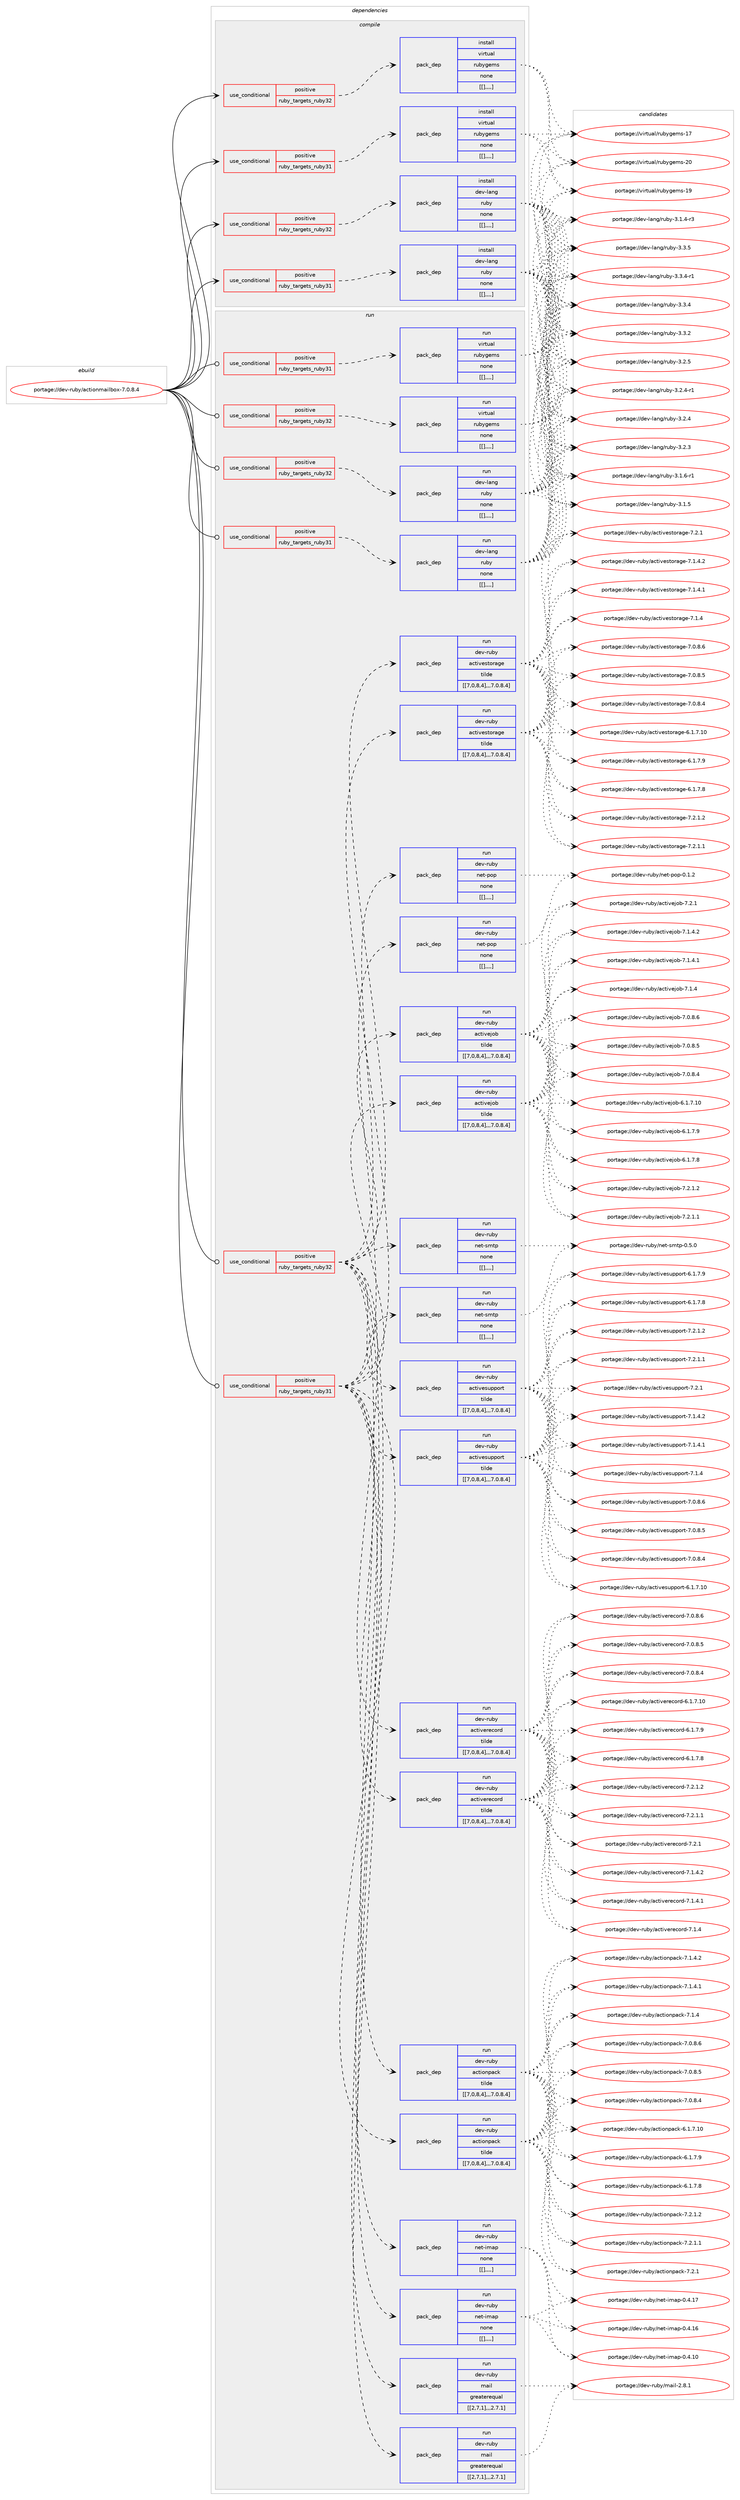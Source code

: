 digraph prolog {

# *************
# Graph options
# *************

newrank=true;
concentrate=true;
compound=true;
graph [rankdir=LR,fontname=Helvetica,fontsize=10,ranksep=1.5];#, ranksep=2.5, nodesep=0.2];
edge  [arrowhead=vee];
node  [fontname=Helvetica,fontsize=10];

# **********
# The ebuild
# **********

subgraph cluster_leftcol {
color=gray;
label=<<i>ebuild</i>>;
id [label="portage://dev-ruby/actionmailbox-7.0.8.4", color=red, width=4, href="../dev-ruby/actionmailbox-7.0.8.4.svg"];
}

# ****************
# The dependencies
# ****************

subgraph cluster_midcol {
color=gray;
label=<<i>dependencies</i>>;
subgraph cluster_compile {
fillcolor="#eeeeee";
style=filled;
label=<<i>compile</i>>;
subgraph cond45942 {
dependency179767 [label=<<TABLE BORDER="0" CELLBORDER="1" CELLSPACING="0" CELLPADDING="4"><TR><TD ROWSPAN="3" CELLPADDING="10">use_conditional</TD></TR><TR><TD>positive</TD></TR><TR><TD>ruby_targets_ruby31</TD></TR></TABLE>>, shape=none, color=red];
subgraph pack132503 {
dependency179881 [label=<<TABLE BORDER="0" CELLBORDER="1" CELLSPACING="0" CELLPADDING="4" WIDTH="220"><TR><TD ROWSPAN="6" CELLPADDING="30">pack_dep</TD></TR><TR><TD WIDTH="110">install</TD></TR><TR><TD>dev-lang</TD></TR><TR><TD>ruby</TD></TR><TR><TD>none</TD></TR><TR><TD>[[],,,,]</TD></TR></TABLE>>, shape=none, color=blue];
}
dependency179767:e -> dependency179881:w [weight=20,style="dashed",arrowhead="vee"];
}
id:e -> dependency179767:w [weight=20,style="solid",arrowhead="vee"];
subgraph cond45987 {
dependency179886 [label=<<TABLE BORDER="0" CELLBORDER="1" CELLSPACING="0" CELLPADDING="4"><TR><TD ROWSPAN="3" CELLPADDING="10">use_conditional</TD></TR><TR><TD>positive</TD></TR><TR><TD>ruby_targets_ruby31</TD></TR></TABLE>>, shape=none, color=red];
subgraph pack132575 {
dependency179907 [label=<<TABLE BORDER="0" CELLBORDER="1" CELLSPACING="0" CELLPADDING="4" WIDTH="220"><TR><TD ROWSPAN="6" CELLPADDING="30">pack_dep</TD></TR><TR><TD WIDTH="110">install</TD></TR><TR><TD>virtual</TD></TR><TR><TD>rubygems</TD></TR><TR><TD>none</TD></TR><TR><TD>[[],,,,]</TD></TR></TABLE>>, shape=none, color=blue];
}
dependency179886:e -> dependency179907:w [weight=20,style="dashed",arrowhead="vee"];
}
id:e -> dependency179886:w [weight=20,style="solid",arrowhead="vee"];
subgraph cond45999 {
dependency179921 [label=<<TABLE BORDER="0" CELLBORDER="1" CELLSPACING="0" CELLPADDING="4"><TR><TD ROWSPAN="3" CELLPADDING="10">use_conditional</TD></TR><TR><TD>positive</TD></TR><TR><TD>ruby_targets_ruby32</TD></TR></TABLE>>, shape=none, color=red];
subgraph pack132618 {
dependency180010 [label=<<TABLE BORDER="0" CELLBORDER="1" CELLSPACING="0" CELLPADDING="4" WIDTH="220"><TR><TD ROWSPAN="6" CELLPADDING="30">pack_dep</TD></TR><TR><TD WIDTH="110">install</TD></TR><TR><TD>dev-lang</TD></TR><TR><TD>ruby</TD></TR><TR><TD>none</TD></TR><TR><TD>[[],,,,]</TD></TR></TABLE>>, shape=none, color=blue];
}
dependency179921:e -> dependency180010:w [weight=20,style="dashed",arrowhead="vee"];
}
id:e -> dependency179921:w [weight=20,style="solid",arrowhead="vee"];
subgraph cond46041 {
dependency180081 [label=<<TABLE BORDER="0" CELLBORDER="1" CELLSPACING="0" CELLPADDING="4"><TR><TD ROWSPAN="3" CELLPADDING="10">use_conditional</TD></TR><TR><TD>positive</TD></TR><TR><TD>ruby_targets_ruby32</TD></TR></TABLE>>, shape=none, color=red];
subgraph pack132689 {
dependency180085 [label=<<TABLE BORDER="0" CELLBORDER="1" CELLSPACING="0" CELLPADDING="4" WIDTH="220"><TR><TD ROWSPAN="6" CELLPADDING="30">pack_dep</TD></TR><TR><TD WIDTH="110">install</TD></TR><TR><TD>virtual</TD></TR><TR><TD>rubygems</TD></TR><TR><TD>none</TD></TR><TR><TD>[[],,,,]</TD></TR></TABLE>>, shape=none, color=blue];
}
dependency180081:e -> dependency180085:w [weight=20,style="dashed",arrowhead="vee"];
}
id:e -> dependency180081:w [weight=20,style="solid",arrowhead="vee"];
}
subgraph cluster_compileandrun {
fillcolor="#eeeeee";
style=filled;
label=<<i>compile and run</i>>;
}
subgraph cluster_run {
fillcolor="#eeeeee";
style=filled;
label=<<i>run</i>>;
subgraph cond46057 {
dependency180137 [label=<<TABLE BORDER="0" CELLBORDER="1" CELLSPACING="0" CELLPADDING="4"><TR><TD ROWSPAN="3" CELLPADDING="10">use_conditional</TD></TR><TR><TD>positive</TD></TR><TR><TD>ruby_targets_ruby31</TD></TR></TABLE>>, shape=none, color=red];
subgraph pack132733 {
dependency180184 [label=<<TABLE BORDER="0" CELLBORDER="1" CELLSPACING="0" CELLPADDING="4" WIDTH="220"><TR><TD ROWSPAN="6" CELLPADDING="30">pack_dep</TD></TR><TR><TD WIDTH="110">run</TD></TR><TR><TD>dev-lang</TD></TR><TR><TD>ruby</TD></TR><TR><TD>none</TD></TR><TR><TD>[[],,,,]</TD></TR></TABLE>>, shape=none, color=blue];
}
dependency180137:e -> dependency180184:w [weight=20,style="dashed",arrowhead="vee"];
}
id:e -> dependency180137:w [weight=20,style="solid",arrowhead="odot"];
subgraph cond46089 {
dependency180212 [label=<<TABLE BORDER="0" CELLBORDER="1" CELLSPACING="0" CELLPADDING="4"><TR><TD ROWSPAN="3" CELLPADDING="10">use_conditional</TD></TR><TR><TD>positive</TD></TR><TR><TD>ruby_targets_ruby31</TD></TR></TABLE>>, shape=none, color=red];
subgraph pack132782 {
dependency180213 [label=<<TABLE BORDER="0" CELLBORDER="1" CELLSPACING="0" CELLPADDING="4" WIDTH="220"><TR><TD ROWSPAN="6" CELLPADDING="30">pack_dep</TD></TR><TR><TD WIDTH="110">run</TD></TR><TR><TD>dev-ruby</TD></TR><TR><TD>actionpack</TD></TR><TR><TD>tilde</TD></TR><TR><TD>[[7,0,8,4],,,7.0.8.4]</TD></TR></TABLE>>, shape=none, color=blue];
}
dependency180212:e -> dependency180213:w [weight=20,style="dashed",arrowhead="vee"];
subgraph pack132786 {
dependency180252 [label=<<TABLE BORDER="0" CELLBORDER="1" CELLSPACING="0" CELLPADDING="4" WIDTH="220"><TR><TD ROWSPAN="6" CELLPADDING="30">pack_dep</TD></TR><TR><TD WIDTH="110">run</TD></TR><TR><TD>dev-ruby</TD></TR><TR><TD>activejob</TD></TR><TR><TD>tilde</TD></TR><TR><TD>[[7,0,8,4],,,7.0.8.4]</TD></TR></TABLE>>, shape=none, color=blue];
}
dependency180212:e -> dependency180252:w [weight=20,style="dashed",arrowhead="vee"];
subgraph pack132816 {
dependency180258 [label=<<TABLE BORDER="0" CELLBORDER="1" CELLSPACING="0" CELLPADDING="4" WIDTH="220"><TR><TD ROWSPAN="6" CELLPADDING="30">pack_dep</TD></TR><TR><TD WIDTH="110">run</TD></TR><TR><TD>dev-ruby</TD></TR><TR><TD>activerecord</TD></TR><TR><TD>tilde</TD></TR><TR><TD>[[7,0,8,4],,,7.0.8.4]</TD></TR></TABLE>>, shape=none, color=blue];
}
dependency180212:e -> dependency180258:w [weight=20,style="dashed",arrowhead="vee"];
subgraph pack132821 {
dependency180265 [label=<<TABLE BORDER="0" CELLBORDER="1" CELLSPACING="0" CELLPADDING="4" WIDTH="220"><TR><TD ROWSPAN="6" CELLPADDING="30">pack_dep</TD></TR><TR><TD WIDTH="110">run</TD></TR><TR><TD>dev-ruby</TD></TR><TR><TD>activestorage</TD></TR><TR><TD>tilde</TD></TR><TR><TD>[[7,0,8,4],,,7.0.8.4]</TD></TR></TABLE>>, shape=none, color=blue];
}
dependency180212:e -> dependency180265:w [weight=20,style="dashed",arrowhead="vee"];
subgraph pack132861 {
dependency180331 [label=<<TABLE BORDER="0" CELLBORDER="1" CELLSPACING="0" CELLPADDING="4" WIDTH="220"><TR><TD ROWSPAN="6" CELLPADDING="30">pack_dep</TD></TR><TR><TD WIDTH="110">run</TD></TR><TR><TD>dev-ruby</TD></TR><TR><TD>activesupport</TD></TR><TR><TD>tilde</TD></TR><TR><TD>[[7,0,8,4],,,7.0.8.4]</TD></TR></TABLE>>, shape=none, color=blue];
}
dependency180212:e -> dependency180331:w [weight=20,style="dashed",arrowhead="vee"];
subgraph pack132888 {
dependency180389 [label=<<TABLE BORDER="0" CELLBORDER="1" CELLSPACING="0" CELLPADDING="4" WIDTH="220"><TR><TD ROWSPAN="6" CELLPADDING="30">pack_dep</TD></TR><TR><TD WIDTH="110">run</TD></TR><TR><TD>dev-ruby</TD></TR><TR><TD>mail</TD></TR><TR><TD>greaterequal</TD></TR><TR><TD>[[2,7,1],,,2.7.1]</TD></TR></TABLE>>, shape=none, color=blue];
}
dependency180212:e -> dependency180389:w [weight=20,style="dashed",arrowhead="vee"];
subgraph pack132927 {
dependency180449 [label=<<TABLE BORDER="0" CELLBORDER="1" CELLSPACING="0" CELLPADDING="4" WIDTH="220"><TR><TD ROWSPAN="6" CELLPADDING="30">pack_dep</TD></TR><TR><TD WIDTH="110">run</TD></TR><TR><TD>dev-ruby</TD></TR><TR><TD>net-imap</TD></TR><TR><TD>none</TD></TR><TR><TD>[[],,,,]</TD></TR></TABLE>>, shape=none, color=blue];
}
dependency180212:e -> dependency180449:w [weight=20,style="dashed",arrowhead="vee"];
subgraph pack132969 {
dependency180453 [label=<<TABLE BORDER="0" CELLBORDER="1" CELLSPACING="0" CELLPADDING="4" WIDTH="220"><TR><TD ROWSPAN="6" CELLPADDING="30">pack_dep</TD></TR><TR><TD WIDTH="110">run</TD></TR><TR><TD>dev-ruby</TD></TR><TR><TD>net-pop</TD></TR><TR><TD>none</TD></TR><TR><TD>[[],,,,]</TD></TR></TABLE>>, shape=none, color=blue];
}
dependency180212:e -> dependency180453:w [weight=20,style="dashed",arrowhead="vee"];
subgraph pack133001 {
dependency180510 [label=<<TABLE BORDER="0" CELLBORDER="1" CELLSPACING="0" CELLPADDING="4" WIDTH="220"><TR><TD ROWSPAN="6" CELLPADDING="30">pack_dep</TD></TR><TR><TD WIDTH="110">run</TD></TR><TR><TD>dev-ruby</TD></TR><TR><TD>net-smtp</TD></TR><TR><TD>none</TD></TR><TR><TD>[[],,,,]</TD></TR></TABLE>>, shape=none, color=blue];
}
dependency180212:e -> dependency180510:w [weight=20,style="dashed",arrowhead="vee"];
}
id:e -> dependency180212:w [weight=20,style="solid",arrowhead="odot"];
subgraph cond46178 {
dependency180556 [label=<<TABLE BORDER="0" CELLBORDER="1" CELLSPACING="0" CELLPADDING="4"><TR><TD ROWSPAN="3" CELLPADDING="10">use_conditional</TD></TR><TR><TD>positive</TD></TR><TR><TD>ruby_targets_ruby31</TD></TR></TABLE>>, shape=none, color=red];
subgraph pack133044 {
dependency180641 [label=<<TABLE BORDER="0" CELLBORDER="1" CELLSPACING="0" CELLPADDING="4" WIDTH="220"><TR><TD ROWSPAN="6" CELLPADDING="30">pack_dep</TD></TR><TR><TD WIDTH="110">run</TD></TR><TR><TD>virtual</TD></TR><TR><TD>rubygems</TD></TR><TR><TD>none</TD></TR><TR><TD>[[],,,,]</TD></TR></TABLE>>, shape=none, color=blue];
}
dependency180556:e -> dependency180641:w [weight=20,style="dashed",arrowhead="vee"];
}
id:e -> dependency180556:w [weight=20,style="solid",arrowhead="odot"];
subgraph cond46209 {
dependency180671 [label=<<TABLE BORDER="0" CELLBORDER="1" CELLSPACING="0" CELLPADDING="4"><TR><TD ROWSPAN="3" CELLPADDING="10">use_conditional</TD></TR><TR><TD>positive</TD></TR><TR><TD>ruby_targets_ruby32</TD></TR></TABLE>>, shape=none, color=red];
subgraph pack133132 {
dependency180696 [label=<<TABLE BORDER="0" CELLBORDER="1" CELLSPACING="0" CELLPADDING="4" WIDTH="220"><TR><TD ROWSPAN="6" CELLPADDING="30">pack_dep</TD></TR><TR><TD WIDTH="110">run</TD></TR><TR><TD>dev-lang</TD></TR><TR><TD>ruby</TD></TR><TR><TD>none</TD></TR><TR><TD>[[],,,,]</TD></TR></TABLE>>, shape=none, color=blue];
}
dependency180671:e -> dependency180696:w [weight=20,style="dashed",arrowhead="vee"];
}
id:e -> dependency180671:w [weight=20,style="solid",arrowhead="odot"];
subgraph cond46229 {
dependency180704 [label=<<TABLE BORDER="0" CELLBORDER="1" CELLSPACING="0" CELLPADDING="4"><TR><TD ROWSPAN="3" CELLPADDING="10">use_conditional</TD></TR><TR><TD>positive</TD></TR><TR><TD>ruby_targets_ruby32</TD></TR></TABLE>>, shape=none, color=red];
subgraph pack133150 {
dependency180779 [label=<<TABLE BORDER="0" CELLBORDER="1" CELLSPACING="0" CELLPADDING="4" WIDTH="220"><TR><TD ROWSPAN="6" CELLPADDING="30">pack_dep</TD></TR><TR><TD WIDTH="110">run</TD></TR><TR><TD>dev-ruby</TD></TR><TR><TD>actionpack</TD></TR><TR><TD>tilde</TD></TR><TR><TD>[[7,0,8,4],,,7.0.8.4]</TD></TR></TABLE>>, shape=none, color=blue];
}
dependency180704:e -> dependency180779:w [weight=20,style="dashed",arrowhead="vee"];
subgraph pack133212 {
dependency180822 [label=<<TABLE BORDER="0" CELLBORDER="1" CELLSPACING="0" CELLPADDING="4" WIDTH="220"><TR><TD ROWSPAN="6" CELLPADDING="30">pack_dep</TD></TR><TR><TD WIDTH="110">run</TD></TR><TR><TD>dev-ruby</TD></TR><TR><TD>activejob</TD></TR><TR><TD>tilde</TD></TR><TR><TD>[[7,0,8,4],,,7.0.8.4]</TD></TR></TABLE>>, shape=none, color=blue];
}
dependency180704:e -> dependency180822:w [weight=20,style="dashed",arrowhead="vee"];
subgraph pack133230 {
dependency180908 [label=<<TABLE BORDER="0" CELLBORDER="1" CELLSPACING="0" CELLPADDING="4" WIDTH="220"><TR><TD ROWSPAN="6" CELLPADDING="30">pack_dep</TD></TR><TR><TD WIDTH="110">run</TD></TR><TR><TD>dev-ruby</TD></TR><TR><TD>activerecord</TD></TR><TR><TD>tilde</TD></TR><TR><TD>[[7,0,8,4],,,7.0.8.4]</TD></TR></TABLE>>, shape=none, color=blue];
}
dependency180704:e -> dependency180908:w [weight=20,style="dashed",arrowhead="vee"];
subgraph pack133299 {
dependency180954 [label=<<TABLE BORDER="0" CELLBORDER="1" CELLSPACING="0" CELLPADDING="4" WIDTH="220"><TR><TD ROWSPAN="6" CELLPADDING="30">pack_dep</TD></TR><TR><TD WIDTH="110">run</TD></TR><TR><TD>dev-ruby</TD></TR><TR><TD>activestorage</TD></TR><TR><TD>tilde</TD></TR><TR><TD>[[7,0,8,4],,,7.0.8.4]</TD></TR></TABLE>>, shape=none, color=blue];
}
dependency180704:e -> dependency180954:w [weight=20,style="dashed",arrowhead="vee"];
subgraph pack133329 {
dependency180974 [label=<<TABLE BORDER="0" CELLBORDER="1" CELLSPACING="0" CELLPADDING="4" WIDTH="220"><TR><TD ROWSPAN="6" CELLPADDING="30">pack_dep</TD></TR><TR><TD WIDTH="110">run</TD></TR><TR><TD>dev-ruby</TD></TR><TR><TD>activesupport</TD></TR><TR><TD>tilde</TD></TR><TR><TD>[[7,0,8,4],,,7.0.8.4]</TD></TR></TABLE>>, shape=none, color=blue];
}
dependency180704:e -> dependency180974:w [weight=20,style="dashed",arrowhead="vee"];
subgraph pack133332 {
dependency180996 [label=<<TABLE BORDER="0" CELLBORDER="1" CELLSPACING="0" CELLPADDING="4" WIDTH="220"><TR><TD ROWSPAN="6" CELLPADDING="30">pack_dep</TD></TR><TR><TD WIDTH="110">run</TD></TR><TR><TD>dev-ruby</TD></TR><TR><TD>mail</TD></TR><TR><TD>greaterequal</TD></TR><TR><TD>[[2,7,1],,,2.7.1]</TD></TR></TABLE>>, shape=none, color=blue];
}
dependency180704:e -> dependency180996:w [weight=20,style="dashed",arrowhead="vee"];
subgraph pack133346 {
dependency181020 [label=<<TABLE BORDER="0" CELLBORDER="1" CELLSPACING="0" CELLPADDING="4" WIDTH="220"><TR><TD ROWSPAN="6" CELLPADDING="30">pack_dep</TD></TR><TR><TD WIDTH="110">run</TD></TR><TR><TD>dev-ruby</TD></TR><TR><TD>net-imap</TD></TR><TR><TD>none</TD></TR><TR><TD>[[],,,,]</TD></TR></TABLE>>, shape=none, color=blue];
}
dependency180704:e -> dependency181020:w [weight=20,style="dashed",arrowhead="vee"];
subgraph pack133404 {
dependency181129 [label=<<TABLE BORDER="0" CELLBORDER="1" CELLSPACING="0" CELLPADDING="4" WIDTH="220"><TR><TD ROWSPAN="6" CELLPADDING="30">pack_dep</TD></TR><TR><TD WIDTH="110">run</TD></TR><TR><TD>dev-ruby</TD></TR><TR><TD>net-pop</TD></TR><TR><TD>none</TD></TR><TR><TD>[[],,,,]</TD></TR></TABLE>>, shape=none, color=blue];
}
dependency180704:e -> dependency181129:w [weight=20,style="dashed",arrowhead="vee"];
subgraph pack133466 {
dependency181244 [label=<<TABLE BORDER="0" CELLBORDER="1" CELLSPACING="0" CELLPADDING="4" WIDTH="220"><TR><TD ROWSPAN="6" CELLPADDING="30">pack_dep</TD></TR><TR><TD WIDTH="110">run</TD></TR><TR><TD>dev-ruby</TD></TR><TR><TD>net-smtp</TD></TR><TR><TD>none</TD></TR><TR><TD>[[],,,,]</TD></TR></TABLE>>, shape=none, color=blue];
}
dependency180704:e -> dependency181244:w [weight=20,style="dashed",arrowhead="vee"];
}
id:e -> dependency180704:w [weight=20,style="solid",arrowhead="odot"];
subgraph cond46387 {
dependency181313 [label=<<TABLE BORDER="0" CELLBORDER="1" CELLSPACING="0" CELLPADDING="4"><TR><TD ROWSPAN="3" CELLPADDING="10">use_conditional</TD></TR><TR><TD>positive</TD></TR><TR><TD>ruby_targets_ruby32</TD></TR></TABLE>>, shape=none, color=red];
subgraph pack133573 {
dependency181380 [label=<<TABLE BORDER="0" CELLBORDER="1" CELLSPACING="0" CELLPADDING="4" WIDTH="220"><TR><TD ROWSPAN="6" CELLPADDING="30">pack_dep</TD></TR><TR><TD WIDTH="110">run</TD></TR><TR><TD>virtual</TD></TR><TR><TD>rubygems</TD></TR><TR><TD>none</TD></TR><TR><TD>[[],,,,]</TD></TR></TABLE>>, shape=none, color=blue];
}
dependency181313:e -> dependency181380:w [weight=20,style="dashed",arrowhead="vee"];
}
id:e -> dependency181313:w [weight=20,style="solid",arrowhead="odot"];
}
}

# **************
# The candidates
# **************

subgraph cluster_choices {
rank=same;
color=gray;
label=<<i>candidates</i>>;

subgraph choice132348 {
color=black;
nodesep=1;
choice10010111845108971101034711411798121455146514653 [label="portage://dev-lang/ruby-3.3.5", color=red, width=4,href="../dev-lang/ruby-3.3.5.svg"];
choice100101118451089711010347114117981214551465146524511449 [label="portage://dev-lang/ruby-3.3.4-r1", color=red, width=4,href="../dev-lang/ruby-3.3.4-r1.svg"];
choice10010111845108971101034711411798121455146514652 [label="portage://dev-lang/ruby-3.3.4", color=red, width=4,href="../dev-lang/ruby-3.3.4.svg"];
choice10010111845108971101034711411798121455146514650 [label="portage://dev-lang/ruby-3.3.2", color=red, width=4,href="../dev-lang/ruby-3.3.2.svg"];
choice10010111845108971101034711411798121455146504653 [label="portage://dev-lang/ruby-3.2.5", color=red, width=4,href="../dev-lang/ruby-3.2.5.svg"];
choice100101118451089711010347114117981214551465046524511449 [label="portage://dev-lang/ruby-3.2.4-r1", color=red, width=4,href="../dev-lang/ruby-3.2.4-r1.svg"];
choice10010111845108971101034711411798121455146504652 [label="portage://dev-lang/ruby-3.2.4", color=red, width=4,href="../dev-lang/ruby-3.2.4.svg"];
choice10010111845108971101034711411798121455146504651 [label="portage://dev-lang/ruby-3.2.3", color=red, width=4,href="../dev-lang/ruby-3.2.3.svg"];
choice100101118451089711010347114117981214551464946544511449 [label="portage://dev-lang/ruby-3.1.6-r1", color=red, width=4,href="../dev-lang/ruby-3.1.6-r1.svg"];
choice10010111845108971101034711411798121455146494653 [label="portage://dev-lang/ruby-3.1.5", color=red, width=4,href="../dev-lang/ruby-3.1.5.svg"];
choice100101118451089711010347114117981214551464946524511451 [label="portage://dev-lang/ruby-3.1.4-r3", color=red, width=4,href="../dev-lang/ruby-3.1.4-r3.svg"];
dependency179881:e -> choice10010111845108971101034711411798121455146514653:w [style=dotted,weight="100"];
dependency179881:e -> choice100101118451089711010347114117981214551465146524511449:w [style=dotted,weight="100"];
dependency179881:e -> choice10010111845108971101034711411798121455146514652:w [style=dotted,weight="100"];
dependency179881:e -> choice10010111845108971101034711411798121455146514650:w [style=dotted,weight="100"];
dependency179881:e -> choice10010111845108971101034711411798121455146504653:w [style=dotted,weight="100"];
dependency179881:e -> choice100101118451089711010347114117981214551465046524511449:w [style=dotted,weight="100"];
dependency179881:e -> choice10010111845108971101034711411798121455146504652:w [style=dotted,weight="100"];
dependency179881:e -> choice10010111845108971101034711411798121455146504651:w [style=dotted,weight="100"];
dependency179881:e -> choice100101118451089711010347114117981214551464946544511449:w [style=dotted,weight="100"];
dependency179881:e -> choice10010111845108971101034711411798121455146494653:w [style=dotted,weight="100"];
dependency179881:e -> choice100101118451089711010347114117981214551464946524511451:w [style=dotted,weight="100"];
}
subgraph choice132408 {
color=black;
nodesep=1;
choice118105114116117971084711411798121103101109115455048 [label="portage://virtual/rubygems-20", color=red, width=4,href="../virtual/rubygems-20.svg"];
choice118105114116117971084711411798121103101109115454957 [label="portage://virtual/rubygems-19", color=red, width=4,href="../virtual/rubygems-19.svg"];
choice118105114116117971084711411798121103101109115454955 [label="portage://virtual/rubygems-17", color=red, width=4,href="../virtual/rubygems-17.svg"];
dependency179907:e -> choice118105114116117971084711411798121103101109115455048:w [style=dotted,weight="100"];
dependency179907:e -> choice118105114116117971084711411798121103101109115454957:w [style=dotted,weight="100"];
dependency179907:e -> choice118105114116117971084711411798121103101109115454955:w [style=dotted,weight="100"];
}
subgraph choice132445 {
color=black;
nodesep=1;
choice10010111845108971101034711411798121455146514653 [label="portage://dev-lang/ruby-3.3.5", color=red, width=4,href="../dev-lang/ruby-3.3.5.svg"];
choice100101118451089711010347114117981214551465146524511449 [label="portage://dev-lang/ruby-3.3.4-r1", color=red, width=4,href="../dev-lang/ruby-3.3.4-r1.svg"];
choice10010111845108971101034711411798121455146514652 [label="portage://dev-lang/ruby-3.3.4", color=red, width=4,href="../dev-lang/ruby-3.3.4.svg"];
choice10010111845108971101034711411798121455146514650 [label="portage://dev-lang/ruby-3.3.2", color=red, width=4,href="../dev-lang/ruby-3.3.2.svg"];
choice10010111845108971101034711411798121455146504653 [label="portage://dev-lang/ruby-3.2.5", color=red, width=4,href="../dev-lang/ruby-3.2.5.svg"];
choice100101118451089711010347114117981214551465046524511449 [label="portage://dev-lang/ruby-3.2.4-r1", color=red, width=4,href="../dev-lang/ruby-3.2.4-r1.svg"];
choice10010111845108971101034711411798121455146504652 [label="portage://dev-lang/ruby-3.2.4", color=red, width=4,href="../dev-lang/ruby-3.2.4.svg"];
choice10010111845108971101034711411798121455146504651 [label="portage://dev-lang/ruby-3.2.3", color=red, width=4,href="../dev-lang/ruby-3.2.3.svg"];
choice100101118451089711010347114117981214551464946544511449 [label="portage://dev-lang/ruby-3.1.6-r1", color=red, width=4,href="../dev-lang/ruby-3.1.6-r1.svg"];
choice10010111845108971101034711411798121455146494653 [label="portage://dev-lang/ruby-3.1.5", color=red, width=4,href="../dev-lang/ruby-3.1.5.svg"];
choice100101118451089711010347114117981214551464946524511451 [label="portage://dev-lang/ruby-3.1.4-r3", color=red, width=4,href="../dev-lang/ruby-3.1.4-r3.svg"];
dependency180010:e -> choice10010111845108971101034711411798121455146514653:w [style=dotted,weight="100"];
dependency180010:e -> choice100101118451089711010347114117981214551465146524511449:w [style=dotted,weight="100"];
dependency180010:e -> choice10010111845108971101034711411798121455146514652:w [style=dotted,weight="100"];
dependency180010:e -> choice10010111845108971101034711411798121455146514650:w [style=dotted,weight="100"];
dependency180010:e -> choice10010111845108971101034711411798121455146504653:w [style=dotted,weight="100"];
dependency180010:e -> choice100101118451089711010347114117981214551465046524511449:w [style=dotted,weight="100"];
dependency180010:e -> choice10010111845108971101034711411798121455146504652:w [style=dotted,weight="100"];
dependency180010:e -> choice10010111845108971101034711411798121455146504651:w [style=dotted,weight="100"];
dependency180010:e -> choice100101118451089711010347114117981214551464946544511449:w [style=dotted,weight="100"];
dependency180010:e -> choice10010111845108971101034711411798121455146494653:w [style=dotted,weight="100"];
dependency180010:e -> choice100101118451089711010347114117981214551464946524511451:w [style=dotted,weight="100"];
}
subgraph choice132459 {
color=black;
nodesep=1;
choice118105114116117971084711411798121103101109115455048 [label="portage://virtual/rubygems-20", color=red, width=4,href="../virtual/rubygems-20.svg"];
choice118105114116117971084711411798121103101109115454957 [label="portage://virtual/rubygems-19", color=red, width=4,href="../virtual/rubygems-19.svg"];
choice118105114116117971084711411798121103101109115454955 [label="portage://virtual/rubygems-17", color=red, width=4,href="../virtual/rubygems-17.svg"];
dependency180085:e -> choice118105114116117971084711411798121103101109115455048:w [style=dotted,weight="100"];
dependency180085:e -> choice118105114116117971084711411798121103101109115454957:w [style=dotted,weight="100"];
dependency180085:e -> choice118105114116117971084711411798121103101109115454955:w [style=dotted,weight="100"];
}
subgraph choice132468 {
color=black;
nodesep=1;
choice10010111845108971101034711411798121455146514653 [label="portage://dev-lang/ruby-3.3.5", color=red, width=4,href="../dev-lang/ruby-3.3.5.svg"];
choice100101118451089711010347114117981214551465146524511449 [label="portage://dev-lang/ruby-3.3.4-r1", color=red, width=4,href="../dev-lang/ruby-3.3.4-r1.svg"];
choice10010111845108971101034711411798121455146514652 [label="portage://dev-lang/ruby-3.3.4", color=red, width=4,href="../dev-lang/ruby-3.3.4.svg"];
choice10010111845108971101034711411798121455146514650 [label="portage://dev-lang/ruby-3.3.2", color=red, width=4,href="../dev-lang/ruby-3.3.2.svg"];
choice10010111845108971101034711411798121455146504653 [label="portage://dev-lang/ruby-3.2.5", color=red, width=4,href="../dev-lang/ruby-3.2.5.svg"];
choice100101118451089711010347114117981214551465046524511449 [label="portage://dev-lang/ruby-3.2.4-r1", color=red, width=4,href="../dev-lang/ruby-3.2.4-r1.svg"];
choice10010111845108971101034711411798121455146504652 [label="portage://dev-lang/ruby-3.2.4", color=red, width=4,href="../dev-lang/ruby-3.2.4.svg"];
choice10010111845108971101034711411798121455146504651 [label="portage://dev-lang/ruby-3.2.3", color=red, width=4,href="../dev-lang/ruby-3.2.3.svg"];
choice100101118451089711010347114117981214551464946544511449 [label="portage://dev-lang/ruby-3.1.6-r1", color=red, width=4,href="../dev-lang/ruby-3.1.6-r1.svg"];
choice10010111845108971101034711411798121455146494653 [label="portage://dev-lang/ruby-3.1.5", color=red, width=4,href="../dev-lang/ruby-3.1.5.svg"];
choice100101118451089711010347114117981214551464946524511451 [label="portage://dev-lang/ruby-3.1.4-r3", color=red, width=4,href="../dev-lang/ruby-3.1.4-r3.svg"];
dependency180184:e -> choice10010111845108971101034711411798121455146514653:w [style=dotted,weight="100"];
dependency180184:e -> choice100101118451089711010347114117981214551465146524511449:w [style=dotted,weight="100"];
dependency180184:e -> choice10010111845108971101034711411798121455146514652:w [style=dotted,weight="100"];
dependency180184:e -> choice10010111845108971101034711411798121455146514650:w [style=dotted,weight="100"];
dependency180184:e -> choice10010111845108971101034711411798121455146504653:w [style=dotted,weight="100"];
dependency180184:e -> choice100101118451089711010347114117981214551465046524511449:w [style=dotted,weight="100"];
dependency180184:e -> choice10010111845108971101034711411798121455146504652:w [style=dotted,weight="100"];
dependency180184:e -> choice10010111845108971101034711411798121455146504651:w [style=dotted,weight="100"];
dependency180184:e -> choice100101118451089711010347114117981214551464946544511449:w [style=dotted,weight="100"];
dependency180184:e -> choice10010111845108971101034711411798121455146494653:w [style=dotted,weight="100"];
dependency180184:e -> choice100101118451089711010347114117981214551464946524511451:w [style=dotted,weight="100"];
}
subgraph choice132474 {
color=black;
nodesep=1;
choice100101118451141179812147979911610511111011297991074555465046494650 [label="portage://dev-ruby/actionpack-7.2.1.2", color=red, width=4,href="../dev-ruby/actionpack-7.2.1.2.svg"];
choice100101118451141179812147979911610511111011297991074555465046494649 [label="portage://dev-ruby/actionpack-7.2.1.1", color=red, width=4,href="../dev-ruby/actionpack-7.2.1.1.svg"];
choice10010111845114117981214797991161051111101129799107455546504649 [label="portage://dev-ruby/actionpack-7.2.1", color=red, width=4,href="../dev-ruby/actionpack-7.2.1.svg"];
choice100101118451141179812147979911610511111011297991074555464946524650 [label="portage://dev-ruby/actionpack-7.1.4.2", color=red, width=4,href="../dev-ruby/actionpack-7.1.4.2.svg"];
choice100101118451141179812147979911610511111011297991074555464946524649 [label="portage://dev-ruby/actionpack-7.1.4.1", color=red, width=4,href="../dev-ruby/actionpack-7.1.4.1.svg"];
choice10010111845114117981214797991161051111101129799107455546494652 [label="portage://dev-ruby/actionpack-7.1.4", color=red, width=4,href="../dev-ruby/actionpack-7.1.4.svg"];
choice100101118451141179812147979911610511111011297991074555464846564654 [label="portage://dev-ruby/actionpack-7.0.8.6", color=red, width=4,href="../dev-ruby/actionpack-7.0.8.6.svg"];
choice100101118451141179812147979911610511111011297991074555464846564653 [label="portage://dev-ruby/actionpack-7.0.8.5", color=red, width=4,href="../dev-ruby/actionpack-7.0.8.5.svg"];
choice100101118451141179812147979911610511111011297991074555464846564652 [label="portage://dev-ruby/actionpack-7.0.8.4", color=red, width=4,href="../dev-ruby/actionpack-7.0.8.4.svg"];
choice10010111845114117981214797991161051111101129799107455446494655464948 [label="portage://dev-ruby/actionpack-6.1.7.10", color=red, width=4,href="../dev-ruby/actionpack-6.1.7.10.svg"];
choice100101118451141179812147979911610511111011297991074554464946554657 [label="portage://dev-ruby/actionpack-6.1.7.9", color=red, width=4,href="../dev-ruby/actionpack-6.1.7.9.svg"];
choice100101118451141179812147979911610511111011297991074554464946554656 [label="portage://dev-ruby/actionpack-6.1.7.8", color=red, width=4,href="../dev-ruby/actionpack-6.1.7.8.svg"];
dependency180213:e -> choice100101118451141179812147979911610511111011297991074555465046494650:w [style=dotted,weight="100"];
dependency180213:e -> choice100101118451141179812147979911610511111011297991074555465046494649:w [style=dotted,weight="100"];
dependency180213:e -> choice10010111845114117981214797991161051111101129799107455546504649:w [style=dotted,weight="100"];
dependency180213:e -> choice100101118451141179812147979911610511111011297991074555464946524650:w [style=dotted,weight="100"];
dependency180213:e -> choice100101118451141179812147979911610511111011297991074555464946524649:w [style=dotted,weight="100"];
dependency180213:e -> choice10010111845114117981214797991161051111101129799107455546494652:w [style=dotted,weight="100"];
dependency180213:e -> choice100101118451141179812147979911610511111011297991074555464846564654:w [style=dotted,weight="100"];
dependency180213:e -> choice100101118451141179812147979911610511111011297991074555464846564653:w [style=dotted,weight="100"];
dependency180213:e -> choice100101118451141179812147979911610511111011297991074555464846564652:w [style=dotted,weight="100"];
dependency180213:e -> choice10010111845114117981214797991161051111101129799107455446494655464948:w [style=dotted,weight="100"];
dependency180213:e -> choice100101118451141179812147979911610511111011297991074554464946554657:w [style=dotted,weight="100"];
dependency180213:e -> choice100101118451141179812147979911610511111011297991074554464946554656:w [style=dotted,weight="100"];
}
subgraph choice132478 {
color=black;
nodesep=1;
choice1001011184511411798121479799116105118101106111984555465046494650 [label="portage://dev-ruby/activejob-7.2.1.2", color=red, width=4,href="../dev-ruby/activejob-7.2.1.2.svg"];
choice1001011184511411798121479799116105118101106111984555465046494649 [label="portage://dev-ruby/activejob-7.2.1.1", color=red, width=4,href="../dev-ruby/activejob-7.2.1.1.svg"];
choice100101118451141179812147979911610511810110611198455546504649 [label="portage://dev-ruby/activejob-7.2.1", color=red, width=4,href="../dev-ruby/activejob-7.2.1.svg"];
choice1001011184511411798121479799116105118101106111984555464946524650 [label="portage://dev-ruby/activejob-7.1.4.2", color=red, width=4,href="../dev-ruby/activejob-7.1.4.2.svg"];
choice1001011184511411798121479799116105118101106111984555464946524649 [label="portage://dev-ruby/activejob-7.1.4.1", color=red, width=4,href="../dev-ruby/activejob-7.1.4.1.svg"];
choice100101118451141179812147979911610511810110611198455546494652 [label="portage://dev-ruby/activejob-7.1.4", color=red, width=4,href="../dev-ruby/activejob-7.1.4.svg"];
choice1001011184511411798121479799116105118101106111984555464846564654 [label="portage://dev-ruby/activejob-7.0.8.6", color=red, width=4,href="../dev-ruby/activejob-7.0.8.6.svg"];
choice1001011184511411798121479799116105118101106111984555464846564653 [label="portage://dev-ruby/activejob-7.0.8.5", color=red, width=4,href="../dev-ruby/activejob-7.0.8.5.svg"];
choice1001011184511411798121479799116105118101106111984555464846564652 [label="portage://dev-ruby/activejob-7.0.8.4", color=red, width=4,href="../dev-ruby/activejob-7.0.8.4.svg"];
choice100101118451141179812147979911610511810110611198455446494655464948 [label="portage://dev-ruby/activejob-6.1.7.10", color=red, width=4,href="../dev-ruby/activejob-6.1.7.10.svg"];
choice1001011184511411798121479799116105118101106111984554464946554657 [label="portage://dev-ruby/activejob-6.1.7.9", color=red, width=4,href="../dev-ruby/activejob-6.1.7.9.svg"];
choice1001011184511411798121479799116105118101106111984554464946554656 [label="portage://dev-ruby/activejob-6.1.7.8", color=red, width=4,href="../dev-ruby/activejob-6.1.7.8.svg"];
dependency180252:e -> choice1001011184511411798121479799116105118101106111984555465046494650:w [style=dotted,weight="100"];
dependency180252:e -> choice1001011184511411798121479799116105118101106111984555465046494649:w [style=dotted,weight="100"];
dependency180252:e -> choice100101118451141179812147979911610511810110611198455546504649:w [style=dotted,weight="100"];
dependency180252:e -> choice1001011184511411798121479799116105118101106111984555464946524650:w [style=dotted,weight="100"];
dependency180252:e -> choice1001011184511411798121479799116105118101106111984555464946524649:w [style=dotted,weight="100"];
dependency180252:e -> choice100101118451141179812147979911610511810110611198455546494652:w [style=dotted,weight="100"];
dependency180252:e -> choice1001011184511411798121479799116105118101106111984555464846564654:w [style=dotted,weight="100"];
dependency180252:e -> choice1001011184511411798121479799116105118101106111984555464846564653:w [style=dotted,weight="100"];
dependency180252:e -> choice1001011184511411798121479799116105118101106111984555464846564652:w [style=dotted,weight="100"];
dependency180252:e -> choice100101118451141179812147979911610511810110611198455446494655464948:w [style=dotted,weight="100"];
dependency180252:e -> choice1001011184511411798121479799116105118101106111984554464946554657:w [style=dotted,weight="100"];
dependency180252:e -> choice1001011184511411798121479799116105118101106111984554464946554656:w [style=dotted,weight="100"];
}
subgraph choice132483 {
color=black;
nodesep=1;
choice1001011184511411798121479799116105118101114101991111141004555465046494650 [label="portage://dev-ruby/activerecord-7.2.1.2", color=red, width=4,href="../dev-ruby/activerecord-7.2.1.2.svg"];
choice1001011184511411798121479799116105118101114101991111141004555465046494649 [label="portage://dev-ruby/activerecord-7.2.1.1", color=red, width=4,href="../dev-ruby/activerecord-7.2.1.1.svg"];
choice100101118451141179812147979911610511810111410199111114100455546504649 [label="portage://dev-ruby/activerecord-7.2.1", color=red, width=4,href="../dev-ruby/activerecord-7.2.1.svg"];
choice1001011184511411798121479799116105118101114101991111141004555464946524650 [label="portage://dev-ruby/activerecord-7.1.4.2", color=red, width=4,href="../dev-ruby/activerecord-7.1.4.2.svg"];
choice1001011184511411798121479799116105118101114101991111141004555464946524649 [label="portage://dev-ruby/activerecord-7.1.4.1", color=red, width=4,href="../dev-ruby/activerecord-7.1.4.1.svg"];
choice100101118451141179812147979911610511810111410199111114100455546494652 [label="portage://dev-ruby/activerecord-7.1.4", color=red, width=4,href="../dev-ruby/activerecord-7.1.4.svg"];
choice1001011184511411798121479799116105118101114101991111141004555464846564654 [label="portage://dev-ruby/activerecord-7.0.8.6", color=red, width=4,href="../dev-ruby/activerecord-7.0.8.6.svg"];
choice1001011184511411798121479799116105118101114101991111141004555464846564653 [label="portage://dev-ruby/activerecord-7.0.8.5", color=red, width=4,href="../dev-ruby/activerecord-7.0.8.5.svg"];
choice1001011184511411798121479799116105118101114101991111141004555464846564652 [label="portage://dev-ruby/activerecord-7.0.8.4", color=red, width=4,href="../dev-ruby/activerecord-7.0.8.4.svg"];
choice100101118451141179812147979911610511810111410199111114100455446494655464948 [label="portage://dev-ruby/activerecord-6.1.7.10", color=red, width=4,href="../dev-ruby/activerecord-6.1.7.10.svg"];
choice1001011184511411798121479799116105118101114101991111141004554464946554657 [label="portage://dev-ruby/activerecord-6.1.7.9", color=red, width=4,href="../dev-ruby/activerecord-6.1.7.9.svg"];
choice1001011184511411798121479799116105118101114101991111141004554464946554656 [label="portage://dev-ruby/activerecord-6.1.7.8", color=red, width=4,href="../dev-ruby/activerecord-6.1.7.8.svg"];
dependency180258:e -> choice1001011184511411798121479799116105118101114101991111141004555465046494650:w [style=dotted,weight="100"];
dependency180258:e -> choice1001011184511411798121479799116105118101114101991111141004555465046494649:w [style=dotted,weight="100"];
dependency180258:e -> choice100101118451141179812147979911610511810111410199111114100455546504649:w [style=dotted,weight="100"];
dependency180258:e -> choice1001011184511411798121479799116105118101114101991111141004555464946524650:w [style=dotted,weight="100"];
dependency180258:e -> choice1001011184511411798121479799116105118101114101991111141004555464946524649:w [style=dotted,weight="100"];
dependency180258:e -> choice100101118451141179812147979911610511810111410199111114100455546494652:w [style=dotted,weight="100"];
dependency180258:e -> choice1001011184511411798121479799116105118101114101991111141004555464846564654:w [style=dotted,weight="100"];
dependency180258:e -> choice1001011184511411798121479799116105118101114101991111141004555464846564653:w [style=dotted,weight="100"];
dependency180258:e -> choice1001011184511411798121479799116105118101114101991111141004555464846564652:w [style=dotted,weight="100"];
dependency180258:e -> choice100101118451141179812147979911610511810111410199111114100455446494655464948:w [style=dotted,weight="100"];
dependency180258:e -> choice1001011184511411798121479799116105118101114101991111141004554464946554657:w [style=dotted,weight="100"];
dependency180258:e -> choice1001011184511411798121479799116105118101114101991111141004554464946554656:w [style=dotted,weight="100"];
}
subgraph choice132506 {
color=black;
nodesep=1;
choice1001011184511411798121479799116105118101115116111114971031014555465046494650 [label="portage://dev-ruby/activestorage-7.2.1.2", color=red, width=4,href="../dev-ruby/activestorage-7.2.1.2.svg"];
choice1001011184511411798121479799116105118101115116111114971031014555465046494649 [label="portage://dev-ruby/activestorage-7.2.1.1", color=red, width=4,href="../dev-ruby/activestorage-7.2.1.1.svg"];
choice100101118451141179812147979911610511810111511611111497103101455546504649 [label="portage://dev-ruby/activestorage-7.2.1", color=red, width=4,href="../dev-ruby/activestorage-7.2.1.svg"];
choice1001011184511411798121479799116105118101115116111114971031014555464946524650 [label="portage://dev-ruby/activestorage-7.1.4.2", color=red, width=4,href="../dev-ruby/activestorage-7.1.4.2.svg"];
choice1001011184511411798121479799116105118101115116111114971031014555464946524649 [label="portage://dev-ruby/activestorage-7.1.4.1", color=red, width=4,href="../dev-ruby/activestorage-7.1.4.1.svg"];
choice100101118451141179812147979911610511810111511611111497103101455546494652 [label="portage://dev-ruby/activestorage-7.1.4", color=red, width=4,href="../dev-ruby/activestorage-7.1.4.svg"];
choice1001011184511411798121479799116105118101115116111114971031014555464846564654 [label="portage://dev-ruby/activestorage-7.0.8.6", color=red, width=4,href="../dev-ruby/activestorage-7.0.8.6.svg"];
choice1001011184511411798121479799116105118101115116111114971031014555464846564653 [label="portage://dev-ruby/activestorage-7.0.8.5", color=red, width=4,href="../dev-ruby/activestorage-7.0.8.5.svg"];
choice1001011184511411798121479799116105118101115116111114971031014555464846564652 [label="portage://dev-ruby/activestorage-7.0.8.4", color=red, width=4,href="../dev-ruby/activestorage-7.0.8.4.svg"];
choice100101118451141179812147979911610511810111511611111497103101455446494655464948 [label="portage://dev-ruby/activestorage-6.1.7.10", color=red, width=4,href="../dev-ruby/activestorage-6.1.7.10.svg"];
choice1001011184511411798121479799116105118101115116111114971031014554464946554657 [label="portage://dev-ruby/activestorage-6.1.7.9", color=red, width=4,href="../dev-ruby/activestorage-6.1.7.9.svg"];
choice1001011184511411798121479799116105118101115116111114971031014554464946554656 [label="portage://dev-ruby/activestorage-6.1.7.8", color=red, width=4,href="../dev-ruby/activestorage-6.1.7.8.svg"];
dependency180265:e -> choice1001011184511411798121479799116105118101115116111114971031014555465046494650:w [style=dotted,weight="100"];
dependency180265:e -> choice1001011184511411798121479799116105118101115116111114971031014555465046494649:w [style=dotted,weight="100"];
dependency180265:e -> choice100101118451141179812147979911610511810111511611111497103101455546504649:w [style=dotted,weight="100"];
dependency180265:e -> choice1001011184511411798121479799116105118101115116111114971031014555464946524650:w [style=dotted,weight="100"];
dependency180265:e -> choice1001011184511411798121479799116105118101115116111114971031014555464946524649:w [style=dotted,weight="100"];
dependency180265:e -> choice100101118451141179812147979911610511810111511611111497103101455546494652:w [style=dotted,weight="100"];
dependency180265:e -> choice1001011184511411798121479799116105118101115116111114971031014555464846564654:w [style=dotted,weight="100"];
dependency180265:e -> choice1001011184511411798121479799116105118101115116111114971031014555464846564653:w [style=dotted,weight="100"];
dependency180265:e -> choice1001011184511411798121479799116105118101115116111114971031014555464846564652:w [style=dotted,weight="100"];
dependency180265:e -> choice100101118451141179812147979911610511810111511611111497103101455446494655464948:w [style=dotted,weight="100"];
dependency180265:e -> choice1001011184511411798121479799116105118101115116111114971031014554464946554657:w [style=dotted,weight="100"];
dependency180265:e -> choice1001011184511411798121479799116105118101115116111114971031014554464946554656:w [style=dotted,weight="100"];
}
subgraph choice132514 {
color=black;
nodesep=1;
choice10010111845114117981214797991161051181011151171121121111141164555465046494650 [label="portage://dev-ruby/activesupport-7.2.1.2", color=red, width=4,href="../dev-ruby/activesupport-7.2.1.2.svg"];
choice10010111845114117981214797991161051181011151171121121111141164555465046494649 [label="portage://dev-ruby/activesupport-7.2.1.1", color=red, width=4,href="../dev-ruby/activesupport-7.2.1.1.svg"];
choice1001011184511411798121479799116105118101115117112112111114116455546504649 [label="portage://dev-ruby/activesupport-7.2.1", color=red, width=4,href="../dev-ruby/activesupport-7.2.1.svg"];
choice10010111845114117981214797991161051181011151171121121111141164555464946524650 [label="portage://dev-ruby/activesupport-7.1.4.2", color=red, width=4,href="../dev-ruby/activesupport-7.1.4.2.svg"];
choice10010111845114117981214797991161051181011151171121121111141164555464946524649 [label="portage://dev-ruby/activesupport-7.1.4.1", color=red, width=4,href="../dev-ruby/activesupport-7.1.4.1.svg"];
choice1001011184511411798121479799116105118101115117112112111114116455546494652 [label="portage://dev-ruby/activesupport-7.1.4", color=red, width=4,href="../dev-ruby/activesupport-7.1.4.svg"];
choice10010111845114117981214797991161051181011151171121121111141164555464846564654 [label="portage://dev-ruby/activesupport-7.0.8.6", color=red, width=4,href="../dev-ruby/activesupport-7.0.8.6.svg"];
choice10010111845114117981214797991161051181011151171121121111141164555464846564653 [label="portage://dev-ruby/activesupport-7.0.8.5", color=red, width=4,href="../dev-ruby/activesupport-7.0.8.5.svg"];
choice10010111845114117981214797991161051181011151171121121111141164555464846564652 [label="portage://dev-ruby/activesupport-7.0.8.4", color=red, width=4,href="../dev-ruby/activesupport-7.0.8.4.svg"];
choice1001011184511411798121479799116105118101115117112112111114116455446494655464948 [label="portage://dev-ruby/activesupport-6.1.7.10", color=red, width=4,href="../dev-ruby/activesupport-6.1.7.10.svg"];
choice10010111845114117981214797991161051181011151171121121111141164554464946554657 [label="portage://dev-ruby/activesupport-6.1.7.9", color=red, width=4,href="../dev-ruby/activesupport-6.1.7.9.svg"];
choice10010111845114117981214797991161051181011151171121121111141164554464946554656 [label="portage://dev-ruby/activesupport-6.1.7.8", color=red, width=4,href="../dev-ruby/activesupport-6.1.7.8.svg"];
dependency180331:e -> choice10010111845114117981214797991161051181011151171121121111141164555465046494650:w [style=dotted,weight="100"];
dependency180331:e -> choice10010111845114117981214797991161051181011151171121121111141164555465046494649:w [style=dotted,weight="100"];
dependency180331:e -> choice1001011184511411798121479799116105118101115117112112111114116455546504649:w [style=dotted,weight="100"];
dependency180331:e -> choice10010111845114117981214797991161051181011151171121121111141164555464946524650:w [style=dotted,weight="100"];
dependency180331:e -> choice10010111845114117981214797991161051181011151171121121111141164555464946524649:w [style=dotted,weight="100"];
dependency180331:e -> choice1001011184511411798121479799116105118101115117112112111114116455546494652:w [style=dotted,weight="100"];
dependency180331:e -> choice10010111845114117981214797991161051181011151171121121111141164555464846564654:w [style=dotted,weight="100"];
dependency180331:e -> choice10010111845114117981214797991161051181011151171121121111141164555464846564653:w [style=dotted,weight="100"];
dependency180331:e -> choice10010111845114117981214797991161051181011151171121121111141164555464846564652:w [style=dotted,weight="100"];
dependency180331:e -> choice1001011184511411798121479799116105118101115117112112111114116455446494655464948:w [style=dotted,weight="100"];
dependency180331:e -> choice10010111845114117981214797991161051181011151171121121111141164554464946554657:w [style=dotted,weight="100"];
dependency180331:e -> choice10010111845114117981214797991161051181011151171121121111141164554464946554656:w [style=dotted,weight="100"];
}
subgraph choice132530 {
color=black;
nodesep=1;
choice10010111845114117981214710997105108455046564649 [label="portage://dev-ruby/mail-2.8.1", color=red, width=4,href="../dev-ruby/mail-2.8.1.svg"];
dependency180389:e -> choice10010111845114117981214710997105108455046564649:w [style=dotted,weight="100"];
}
subgraph choice132546 {
color=black;
nodesep=1;
choice100101118451141179812147110101116451051099711245484652464955 [label="portage://dev-ruby/net-imap-0.4.17", color=red, width=4,href="../dev-ruby/net-imap-0.4.17.svg"];
choice100101118451141179812147110101116451051099711245484652464954 [label="portage://dev-ruby/net-imap-0.4.16", color=red, width=4,href="../dev-ruby/net-imap-0.4.16.svg"];
choice100101118451141179812147110101116451051099711245484652464948 [label="portage://dev-ruby/net-imap-0.4.10", color=red, width=4,href="../dev-ruby/net-imap-0.4.10.svg"];
dependency180449:e -> choice100101118451141179812147110101116451051099711245484652464955:w [style=dotted,weight="100"];
dependency180449:e -> choice100101118451141179812147110101116451051099711245484652464954:w [style=dotted,weight="100"];
dependency180449:e -> choice100101118451141179812147110101116451051099711245484652464948:w [style=dotted,weight="100"];
}
subgraph choice132548 {
color=black;
nodesep=1;
choice10010111845114117981214711010111645112111112454846494650 [label="portage://dev-ruby/net-pop-0.1.2", color=red, width=4,href="../dev-ruby/net-pop-0.1.2.svg"];
dependency180453:e -> choice10010111845114117981214711010111645112111112454846494650:w [style=dotted,weight="100"];
}
subgraph choice132551 {
color=black;
nodesep=1;
choice10010111845114117981214711010111645115109116112454846534648 [label="portage://dev-ruby/net-smtp-0.5.0", color=red, width=4,href="../dev-ruby/net-smtp-0.5.0.svg"];
dependency180510:e -> choice10010111845114117981214711010111645115109116112454846534648:w [style=dotted,weight="100"];
}
subgraph choice132553 {
color=black;
nodesep=1;
choice118105114116117971084711411798121103101109115455048 [label="portage://virtual/rubygems-20", color=red, width=4,href="../virtual/rubygems-20.svg"];
choice118105114116117971084711411798121103101109115454957 [label="portage://virtual/rubygems-19", color=red, width=4,href="../virtual/rubygems-19.svg"];
choice118105114116117971084711411798121103101109115454955 [label="portage://virtual/rubygems-17", color=red, width=4,href="../virtual/rubygems-17.svg"];
dependency180641:e -> choice118105114116117971084711411798121103101109115455048:w [style=dotted,weight="100"];
dependency180641:e -> choice118105114116117971084711411798121103101109115454957:w [style=dotted,weight="100"];
dependency180641:e -> choice118105114116117971084711411798121103101109115454955:w [style=dotted,weight="100"];
}
subgraph choice132554 {
color=black;
nodesep=1;
choice10010111845108971101034711411798121455146514653 [label="portage://dev-lang/ruby-3.3.5", color=red, width=4,href="../dev-lang/ruby-3.3.5.svg"];
choice100101118451089711010347114117981214551465146524511449 [label="portage://dev-lang/ruby-3.3.4-r1", color=red, width=4,href="../dev-lang/ruby-3.3.4-r1.svg"];
choice10010111845108971101034711411798121455146514652 [label="portage://dev-lang/ruby-3.3.4", color=red, width=4,href="../dev-lang/ruby-3.3.4.svg"];
choice10010111845108971101034711411798121455146514650 [label="portage://dev-lang/ruby-3.3.2", color=red, width=4,href="../dev-lang/ruby-3.3.2.svg"];
choice10010111845108971101034711411798121455146504653 [label="portage://dev-lang/ruby-3.2.5", color=red, width=4,href="../dev-lang/ruby-3.2.5.svg"];
choice100101118451089711010347114117981214551465046524511449 [label="portage://dev-lang/ruby-3.2.4-r1", color=red, width=4,href="../dev-lang/ruby-3.2.4-r1.svg"];
choice10010111845108971101034711411798121455146504652 [label="portage://dev-lang/ruby-3.2.4", color=red, width=4,href="../dev-lang/ruby-3.2.4.svg"];
choice10010111845108971101034711411798121455146504651 [label="portage://dev-lang/ruby-3.2.3", color=red, width=4,href="../dev-lang/ruby-3.2.3.svg"];
choice100101118451089711010347114117981214551464946544511449 [label="portage://dev-lang/ruby-3.1.6-r1", color=red, width=4,href="../dev-lang/ruby-3.1.6-r1.svg"];
choice10010111845108971101034711411798121455146494653 [label="portage://dev-lang/ruby-3.1.5", color=red, width=4,href="../dev-lang/ruby-3.1.5.svg"];
choice100101118451089711010347114117981214551464946524511451 [label="portage://dev-lang/ruby-3.1.4-r3", color=red, width=4,href="../dev-lang/ruby-3.1.4-r3.svg"];
dependency180696:e -> choice10010111845108971101034711411798121455146514653:w [style=dotted,weight="100"];
dependency180696:e -> choice100101118451089711010347114117981214551465146524511449:w [style=dotted,weight="100"];
dependency180696:e -> choice10010111845108971101034711411798121455146514652:w [style=dotted,weight="100"];
dependency180696:e -> choice10010111845108971101034711411798121455146514650:w [style=dotted,weight="100"];
dependency180696:e -> choice10010111845108971101034711411798121455146504653:w [style=dotted,weight="100"];
dependency180696:e -> choice100101118451089711010347114117981214551465046524511449:w [style=dotted,weight="100"];
dependency180696:e -> choice10010111845108971101034711411798121455146504652:w [style=dotted,weight="100"];
dependency180696:e -> choice10010111845108971101034711411798121455146504651:w [style=dotted,weight="100"];
dependency180696:e -> choice100101118451089711010347114117981214551464946544511449:w [style=dotted,weight="100"];
dependency180696:e -> choice10010111845108971101034711411798121455146494653:w [style=dotted,weight="100"];
dependency180696:e -> choice100101118451089711010347114117981214551464946524511451:w [style=dotted,weight="100"];
}
subgraph choice132579 {
color=black;
nodesep=1;
choice100101118451141179812147979911610511111011297991074555465046494650 [label="portage://dev-ruby/actionpack-7.2.1.2", color=red, width=4,href="../dev-ruby/actionpack-7.2.1.2.svg"];
choice100101118451141179812147979911610511111011297991074555465046494649 [label="portage://dev-ruby/actionpack-7.2.1.1", color=red, width=4,href="../dev-ruby/actionpack-7.2.1.1.svg"];
choice10010111845114117981214797991161051111101129799107455546504649 [label="portage://dev-ruby/actionpack-7.2.1", color=red, width=4,href="../dev-ruby/actionpack-7.2.1.svg"];
choice100101118451141179812147979911610511111011297991074555464946524650 [label="portage://dev-ruby/actionpack-7.1.4.2", color=red, width=4,href="../dev-ruby/actionpack-7.1.4.2.svg"];
choice100101118451141179812147979911610511111011297991074555464946524649 [label="portage://dev-ruby/actionpack-7.1.4.1", color=red, width=4,href="../dev-ruby/actionpack-7.1.4.1.svg"];
choice10010111845114117981214797991161051111101129799107455546494652 [label="portage://dev-ruby/actionpack-7.1.4", color=red, width=4,href="../dev-ruby/actionpack-7.1.4.svg"];
choice100101118451141179812147979911610511111011297991074555464846564654 [label="portage://dev-ruby/actionpack-7.0.8.6", color=red, width=4,href="../dev-ruby/actionpack-7.0.8.6.svg"];
choice100101118451141179812147979911610511111011297991074555464846564653 [label="portage://dev-ruby/actionpack-7.0.8.5", color=red, width=4,href="../dev-ruby/actionpack-7.0.8.5.svg"];
choice100101118451141179812147979911610511111011297991074555464846564652 [label="portage://dev-ruby/actionpack-7.0.8.4", color=red, width=4,href="../dev-ruby/actionpack-7.0.8.4.svg"];
choice10010111845114117981214797991161051111101129799107455446494655464948 [label="portage://dev-ruby/actionpack-6.1.7.10", color=red, width=4,href="../dev-ruby/actionpack-6.1.7.10.svg"];
choice100101118451141179812147979911610511111011297991074554464946554657 [label="portage://dev-ruby/actionpack-6.1.7.9", color=red, width=4,href="../dev-ruby/actionpack-6.1.7.9.svg"];
choice100101118451141179812147979911610511111011297991074554464946554656 [label="portage://dev-ruby/actionpack-6.1.7.8", color=red, width=4,href="../dev-ruby/actionpack-6.1.7.8.svg"];
dependency180779:e -> choice100101118451141179812147979911610511111011297991074555465046494650:w [style=dotted,weight="100"];
dependency180779:e -> choice100101118451141179812147979911610511111011297991074555465046494649:w [style=dotted,weight="100"];
dependency180779:e -> choice10010111845114117981214797991161051111101129799107455546504649:w [style=dotted,weight="100"];
dependency180779:e -> choice100101118451141179812147979911610511111011297991074555464946524650:w [style=dotted,weight="100"];
dependency180779:e -> choice100101118451141179812147979911610511111011297991074555464946524649:w [style=dotted,weight="100"];
dependency180779:e -> choice10010111845114117981214797991161051111101129799107455546494652:w [style=dotted,weight="100"];
dependency180779:e -> choice100101118451141179812147979911610511111011297991074555464846564654:w [style=dotted,weight="100"];
dependency180779:e -> choice100101118451141179812147979911610511111011297991074555464846564653:w [style=dotted,weight="100"];
dependency180779:e -> choice100101118451141179812147979911610511111011297991074555464846564652:w [style=dotted,weight="100"];
dependency180779:e -> choice10010111845114117981214797991161051111101129799107455446494655464948:w [style=dotted,weight="100"];
dependency180779:e -> choice100101118451141179812147979911610511111011297991074554464946554657:w [style=dotted,weight="100"];
dependency180779:e -> choice100101118451141179812147979911610511111011297991074554464946554656:w [style=dotted,weight="100"];
}
subgraph choice132594 {
color=black;
nodesep=1;
choice1001011184511411798121479799116105118101106111984555465046494650 [label="portage://dev-ruby/activejob-7.2.1.2", color=red, width=4,href="../dev-ruby/activejob-7.2.1.2.svg"];
choice1001011184511411798121479799116105118101106111984555465046494649 [label="portage://dev-ruby/activejob-7.2.1.1", color=red, width=4,href="../dev-ruby/activejob-7.2.1.1.svg"];
choice100101118451141179812147979911610511810110611198455546504649 [label="portage://dev-ruby/activejob-7.2.1", color=red, width=4,href="../dev-ruby/activejob-7.2.1.svg"];
choice1001011184511411798121479799116105118101106111984555464946524650 [label="portage://dev-ruby/activejob-7.1.4.2", color=red, width=4,href="../dev-ruby/activejob-7.1.4.2.svg"];
choice1001011184511411798121479799116105118101106111984555464946524649 [label="portage://dev-ruby/activejob-7.1.4.1", color=red, width=4,href="../dev-ruby/activejob-7.1.4.1.svg"];
choice100101118451141179812147979911610511810110611198455546494652 [label="portage://dev-ruby/activejob-7.1.4", color=red, width=4,href="../dev-ruby/activejob-7.1.4.svg"];
choice1001011184511411798121479799116105118101106111984555464846564654 [label="portage://dev-ruby/activejob-7.0.8.6", color=red, width=4,href="../dev-ruby/activejob-7.0.8.6.svg"];
choice1001011184511411798121479799116105118101106111984555464846564653 [label="portage://dev-ruby/activejob-7.0.8.5", color=red, width=4,href="../dev-ruby/activejob-7.0.8.5.svg"];
choice1001011184511411798121479799116105118101106111984555464846564652 [label="portage://dev-ruby/activejob-7.0.8.4", color=red, width=4,href="../dev-ruby/activejob-7.0.8.4.svg"];
choice100101118451141179812147979911610511810110611198455446494655464948 [label="portage://dev-ruby/activejob-6.1.7.10", color=red, width=4,href="../dev-ruby/activejob-6.1.7.10.svg"];
choice1001011184511411798121479799116105118101106111984554464946554657 [label="portage://dev-ruby/activejob-6.1.7.9", color=red, width=4,href="../dev-ruby/activejob-6.1.7.9.svg"];
choice1001011184511411798121479799116105118101106111984554464946554656 [label="portage://dev-ruby/activejob-6.1.7.8", color=red, width=4,href="../dev-ruby/activejob-6.1.7.8.svg"];
dependency180822:e -> choice1001011184511411798121479799116105118101106111984555465046494650:w [style=dotted,weight="100"];
dependency180822:e -> choice1001011184511411798121479799116105118101106111984555465046494649:w [style=dotted,weight="100"];
dependency180822:e -> choice100101118451141179812147979911610511810110611198455546504649:w [style=dotted,weight="100"];
dependency180822:e -> choice1001011184511411798121479799116105118101106111984555464946524650:w [style=dotted,weight="100"];
dependency180822:e -> choice1001011184511411798121479799116105118101106111984555464946524649:w [style=dotted,weight="100"];
dependency180822:e -> choice100101118451141179812147979911610511810110611198455546494652:w [style=dotted,weight="100"];
dependency180822:e -> choice1001011184511411798121479799116105118101106111984555464846564654:w [style=dotted,weight="100"];
dependency180822:e -> choice1001011184511411798121479799116105118101106111984555464846564653:w [style=dotted,weight="100"];
dependency180822:e -> choice1001011184511411798121479799116105118101106111984555464846564652:w [style=dotted,weight="100"];
dependency180822:e -> choice100101118451141179812147979911610511810110611198455446494655464948:w [style=dotted,weight="100"];
dependency180822:e -> choice1001011184511411798121479799116105118101106111984554464946554657:w [style=dotted,weight="100"];
dependency180822:e -> choice1001011184511411798121479799116105118101106111984554464946554656:w [style=dotted,weight="100"];
}
subgraph choice132600 {
color=black;
nodesep=1;
choice1001011184511411798121479799116105118101114101991111141004555465046494650 [label="portage://dev-ruby/activerecord-7.2.1.2", color=red, width=4,href="../dev-ruby/activerecord-7.2.1.2.svg"];
choice1001011184511411798121479799116105118101114101991111141004555465046494649 [label="portage://dev-ruby/activerecord-7.2.1.1", color=red, width=4,href="../dev-ruby/activerecord-7.2.1.1.svg"];
choice100101118451141179812147979911610511810111410199111114100455546504649 [label="portage://dev-ruby/activerecord-7.2.1", color=red, width=4,href="../dev-ruby/activerecord-7.2.1.svg"];
choice1001011184511411798121479799116105118101114101991111141004555464946524650 [label="portage://dev-ruby/activerecord-7.1.4.2", color=red, width=4,href="../dev-ruby/activerecord-7.1.4.2.svg"];
choice1001011184511411798121479799116105118101114101991111141004555464946524649 [label="portage://dev-ruby/activerecord-7.1.4.1", color=red, width=4,href="../dev-ruby/activerecord-7.1.4.1.svg"];
choice100101118451141179812147979911610511810111410199111114100455546494652 [label="portage://dev-ruby/activerecord-7.1.4", color=red, width=4,href="../dev-ruby/activerecord-7.1.4.svg"];
choice1001011184511411798121479799116105118101114101991111141004555464846564654 [label="portage://dev-ruby/activerecord-7.0.8.6", color=red, width=4,href="../dev-ruby/activerecord-7.0.8.6.svg"];
choice1001011184511411798121479799116105118101114101991111141004555464846564653 [label="portage://dev-ruby/activerecord-7.0.8.5", color=red, width=4,href="../dev-ruby/activerecord-7.0.8.5.svg"];
choice1001011184511411798121479799116105118101114101991111141004555464846564652 [label="portage://dev-ruby/activerecord-7.0.8.4", color=red, width=4,href="../dev-ruby/activerecord-7.0.8.4.svg"];
choice100101118451141179812147979911610511810111410199111114100455446494655464948 [label="portage://dev-ruby/activerecord-6.1.7.10", color=red, width=4,href="../dev-ruby/activerecord-6.1.7.10.svg"];
choice1001011184511411798121479799116105118101114101991111141004554464946554657 [label="portage://dev-ruby/activerecord-6.1.7.9", color=red, width=4,href="../dev-ruby/activerecord-6.1.7.9.svg"];
choice1001011184511411798121479799116105118101114101991111141004554464946554656 [label="portage://dev-ruby/activerecord-6.1.7.8", color=red, width=4,href="../dev-ruby/activerecord-6.1.7.8.svg"];
dependency180908:e -> choice1001011184511411798121479799116105118101114101991111141004555465046494650:w [style=dotted,weight="100"];
dependency180908:e -> choice1001011184511411798121479799116105118101114101991111141004555465046494649:w [style=dotted,weight="100"];
dependency180908:e -> choice100101118451141179812147979911610511810111410199111114100455546504649:w [style=dotted,weight="100"];
dependency180908:e -> choice1001011184511411798121479799116105118101114101991111141004555464946524650:w [style=dotted,weight="100"];
dependency180908:e -> choice1001011184511411798121479799116105118101114101991111141004555464946524649:w [style=dotted,weight="100"];
dependency180908:e -> choice100101118451141179812147979911610511810111410199111114100455546494652:w [style=dotted,weight="100"];
dependency180908:e -> choice1001011184511411798121479799116105118101114101991111141004555464846564654:w [style=dotted,weight="100"];
dependency180908:e -> choice1001011184511411798121479799116105118101114101991111141004555464846564653:w [style=dotted,weight="100"];
dependency180908:e -> choice1001011184511411798121479799116105118101114101991111141004555464846564652:w [style=dotted,weight="100"];
dependency180908:e -> choice100101118451141179812147979911610511810111410199111114100455446494655464948:w [style=dotted,weight="100"];
dependency180908:e -> choice1001011184511411798121479799116105118101114101991111141004554464946554657:w [style=dotted,weight="100"];
dependency180908:e -> choice1001011184511411798121479799116105118101114101991111141004554464946554656:w [style=dotted,weight="100"];
}
subgraph choice132612 {
color=black;
nodesep=1;
choice1001011184511411798121479799116105118101115116111114971031014555465046494650 [label="portage://dev-ruby/activestorage-7.2.1.2", color=red, width=4,href="../dev-ruby/activestorage-7.2.1.2.svg"];
choice1001011184511411798121479799116105118101115116111114971031014555465046494649 [label="portage://dev-ruby/activestorage-7.2.1.1", color=red, width=4,href="../dev-ruby/activestorage-7.2.1.1.svg"];
choice100101118451141179812147979911610511810111511611111497103101455546504649 [label="portage://dev-ruby/activestorage-7.2.1", color=red, width=4,href="../dev-ruby/activestorage-7.2.1.svg"];
choice1001011184511411798121479799116105118101115116111114971031014555464946524650 [label="portage://dev-ruby/activestorage-7.1.4.2", color=red, width=4,href="../dev-ruby/activestorage-7.1.4.2.svg"];
choice1001011184511411798121479799116105118101115116111114971031014555464946524649 [label="portage://dev-ruby/activestorage-7.1.4.1", color=red, width=4,href="../dev-ruby/activestorage-7.1.4.1.svg"];
choice100101118451141179812147979911610511810111511611111497103101455546494652 [label="portage://dev-ruby/activestorage-7.1.4", color=red, width=4,href="../dev-ruby/activestorage-7.1.4.svg"];
choice1001011184511411798121479799116105118101115116111114971031014555464846564654 [label="portage://dev-ruby/activestorage-7.0.8.6", color=red, width=4,href="../dev-ruby/activestorage-7.0.8.6.svg"];
choice1001011184511411798121479799116105118101115116111114971031014555464846564653 [label="portage://dev-ruby/activestorage-7.0.8.5", color=red, width=4,href="../dev-ruby/activestorage-7.0.8.5.svg"];
choice1001011184511411798121479799116105118101115116111114971031014555464846564652 [label="portage://dev-ruby/activestorage-7.0.8.4", color=red, width=4,href="../dev-ruby/activestorage-7.0.8.4.svg"];
choice100101118451141179812147979911610511810111511611111497103101455446494655464948 [label="portage://dev-ruby/activestorage-6.1.7.10", color=red, width=4,href="../dev-ruby/activestorage-6.1.7.10.svg"];
choice1001011184511411798121479799116105118101115116111114971031014554464946554657 [label="portage://dev-ruby/activestorage-6.1.7.9", color=red, width=4,href="../dev-ruby/activestorage-6.1.7.9.svg"];
choice1001011184511411798121479799116105118101115116111114971031014554464946554656 [label="portage://dev-ruby/activestorage-6.1.7.8", color=red, width=4,href="../dev-ruby/activestorage-6.1.7.8.svg"];
dependency180954:e -> choice1001011184511411798121479799116105118101115116111114971031014555465046494650:w [style=dotted,weight="100"];
dependency180954:e -> choice1001011184511411798121479799116105118101115116111114971031014555465046494649:w [style=dotted,weight="100"];
dependency180954:e -> choice100101118451141179812147979911610511810111511611111497103101455546504649:w [style=dotted,weight="100"];
dependency180954:e -> choice1001011184511411798121479799116105118101115116111114971031014555464946524650:w [style=dotted,weight="100"];
dependency180954:e -> choice1001011184511411798121479799116105118101115116111114971031014555464946524649:w [style=dotted,weight="100"];
dependency180954:e -> choice100101118451141179812147979911610511810111511611111497103101455546494652:w [style=dotted,weight="100"];
dependency180954:e -> choice1001011184511411798121479799116105118101115116111114971031014555464846564654:w [style=dotted,weight="100"];
dependency180954:e -> choice1001011184511411798121479799116105118101115116111114971031014555464846564653:w [style=dotted,weight="100"];
dependency180954:e -> choice1001011184511411798121479799116105118101115116111114971031014555464846564652:w [style=dotted,weight="100"];
dependency180954:e -> choice100101118451141179812147979911610511810111511611111497103101455446494655464948:w [style=dotted,weight="100"];
dependency180954:e -> choice1001011184511411798121479799116105118101115116111114971031014554464946554657:w [style=dotted,weight="100"];
dependency180954:e -> choice1001011184511411798121479799116105118101115116111114971031014554464946554656:w [style=dotted,weight="100"];
}
subgraph choice132617 {
color=black;
nodesep=1;
choice10010111845114117981214797991161051181011151171121121111141164555465046494650 [label="portage://dev-ruby/activesupport-7.2.1.2", color=red, width=4,href="../dev-ruby/activesupport-7.2.1.2.svg"];
choice10010111845114117981214797991161051181011151171121121111141164555465046494649 [label="portage://dev-ruby/activesupport-7.2.1.1", color=red, width=4,href="../dev-ruby/activesupport-7.2.1.1.svg"];
choice1001011184511411798121479799116105118101115117112112111114116455546504649 [label="portage://dev-ruby/activesupport-7.2.1", color=red, width=4,href="../dev-ruby/activesupport-7.2.1.svg"];
choice10010111845114117981214797991161051181011151171121121111141164555464946524650 [label="portage://dev-ruby/activesupport-7.1.4.2", color=red, width=4,href="../dev-ruby/activesupport-7.1.4.2.svg"];
choice10010111845114117981214797991161051181011151171121121111141164555464946524649 [label="portage://dev-ruby/activesupport-7.1.4.1", color=red, width=4,href="../dev-ruby/activesupport-7.1.4.1.svg"];
choice1001011184511411798121479799116105118101115117112112111114116455546494652 [label="portage://dev-ruby/activesupport-7.1.4", color=red, width=4,href="../dev-ruby/activesupport-7.1.4.svg"];
choice10010111845114117981214797991161051181011151171121121111141164555464846564654 [label="portage://dev-ruby/activesupport-7.0.8.6", color=red, width=4,href="../dev-ruby/activesupport-7.0.8.6.svg"];
choice10010111845114117981214797991161051181011151171121121111141164555464846564653 [label="portage://dev-ruby/activesupport-7.0.8.5", color=red, width=4,href="../dev-ruby/activesupport-7.0.8.5.svg"];
choice10010111845114117981214797991161051181011151171121121111141164555464846564652 [label="portage://dev-ruby/activesupport-7.0.8.4", color=red, width=4,href="../dev-ruby/activesupport-7.0.8.4.svg"];
choice1001011184511411798121479799116105118101115117112112111114116455446494655464948 [label="portage://dev-ruby/activesupport-6.1.7.10", color=red, width=4,href="../dev-ruby/activesupport-6.1.7.10.svg"];
choice10010111845114117981214797991161051181011151171121121111141164554464946554657 [label="portage://dev-ruby/activesupport-6.1.7.9", color=red, width=4,href="../dev-ruby/activesupport-6.1.7.9.svg"];
choice10010111845114117981214797991161051181011151171121121111141164554464946554656 [label="portage://dev-ruby/activesupport-6.1.7.8", color=red, width=4,href="../dev-ruby/activesupport-6.1.7.8.svg"];
dependency180974:e -> choice10010111845114117981214797991161051181011151171121121111141164555465046494650:w [style=dotted,weight="100"];
dependency180974:e -> choice10010111845114117981214797991161051181011151171121121111141164555465046494649:w [style=dotted,weight="100"];
dependency180974:e -> choice1001011184511411798121479799116105118101115117112112111114116455546504649:w [style=dotted,weight="100"];
dependency180974:e -> choice10010111845114117981214797991161051181011151171121121111141164555464946524650:w [style=dotted,weight="100"];
dependency180974:e -> choice10010111845114117981214797991161051181011151171121121111141164555464946524649:w [style=dotted,weight="100"];
dependency180974:e -> choice1001011184511411798121479799116105118101115117112112111114116455546494652:w [style=dotted,weight="100"];
dependency180974:e -> choice10010111845114117981214797991161051181011151171121121111141164555464846564654:w [style=dotted,weight="100"];
dependency180974:e -> choice10010111845114117981214797991161051181011151171121121111141164555464846564653:w [style=dotted,weight="100"];
dependency180974:e -> choice10010111845114117981214797991161051181011151171121121111141164555464846564652:w [style=dotted,weight="100"];
dependency180974:e -> choice1001011184511411798121479799116105118101115117112112111114116455446494655464948:w [style=dotted,weight="100"];
dependency180974:e -> choice10010111845114117981214797991161051181011151171121121111141164554464946554657:w [style=dotted,weight="100"];
dependency180974:e -> choice10010111845114117981214797991161051181011151171121121111141164554464946554656:w [style=dotted,weight="100"];
}
subgraph choice132646 {
color=black;
nodesep=1;
choice10010111845114117981214710997105108455046564649 [label="portage://dev-ruby/mail-2.8.1", color=red, width=4,href="../dev-ruby/mail-2.8.1.svg"];
dependency180996:e -> choice10010111845114117981214710997105108455046564649:w [style=dotted,weight="100"];
}
subgraph choice132648 {
color=black;
nodesep=1;
choice100101118451141179812147110101116451051099711245484652464955 [label="portage://dev-ruby/net-imap-0.4.17", color=red, width=4,href="../dev-ruby/net-imap-0.4.17.svg"];
choice100101118451141179812147110101116451051099711245484652464954 [label="portage://dev-ruby/net-imap-0.4.16", color=red, width=4,href="../dev-ruby/net-imap-0.4.16.svg"];
choice100101118451141179812147110101116451051099711245484652464948 [label="portage://dev-ruby/net-imap-0.4.10", color=red, width=4,href="../dev-ruby/net-imap-0.4.10.svg"];
dependency181020:e -> choice100101118451141179812147110101116451051099711245484652464955:w [style=dotted,weight="100"];
dependency181020:e -> choice100101118451141179812147110101116451051099711245484652464954:w [style=dotted,weight="100"];
dependency181020:e -> choice100101118451141179812147110101116451051099711245484652464948:w [style=dotted,weight="100"];
}
subgraph choice132650 {
color=black;
nodesep=1;
choice10010111845114117981214711010111645112111112454846494650 [label="portage://dev-ruby/net-pop-0.1.2", color=red, width=4,href="../dev-ruby/net-pop-0.1.2.svg"];
dependency181129:e -> choice10010111845114117981214711010111645112111112454846494650:w [style=dotted,weight="100"];
}
subgraph choice132690 {
color=black;
nodesep=1;
choice10010111845114117981214711010111645115109116112454846534648 [label="portage://dev-ruby/net-smtp-0.5.0", color=red, width=4,href="../dev-ruby/net-smtp-0.5.0.svg"];
dependency181244:e -> choice10010111845114117981214711010111645115109116112454846534648:w [style=dotted,weight="100"];
}
subgraph choice132692 {
color=black;
nodesep=1;
choice118105114116117971084711411798121103101109115455048 [label="portage://virtual/rubygems-20", color=red, width=4,href="../virtual/rubygems-20.svg"];
choice118105114116117971084711411798121103101109115454957 [label="portage://virtual/rubygems-19", color=red, width=4,href="../virtual/rubygems-19.svg"];
choice118105114116117971084711411798121103101109115454955 [label="portage://virtual/rubygems-17", color=red, width=4,href="../virtual/rubygems-17.svg"];
dependency181380:e -> choice118105114116117971084711411798121103101109115455048:w [style=dotted,weight="100"];
dependency181380:e -> choice118105114116117971084711411798121103101109115454957:w [style=dotted,weight="100"];
dependency181380:e -> choice118105114116117971084711411798121103101109115454955:w [style=dotted,weight="100"];
}
}

}
